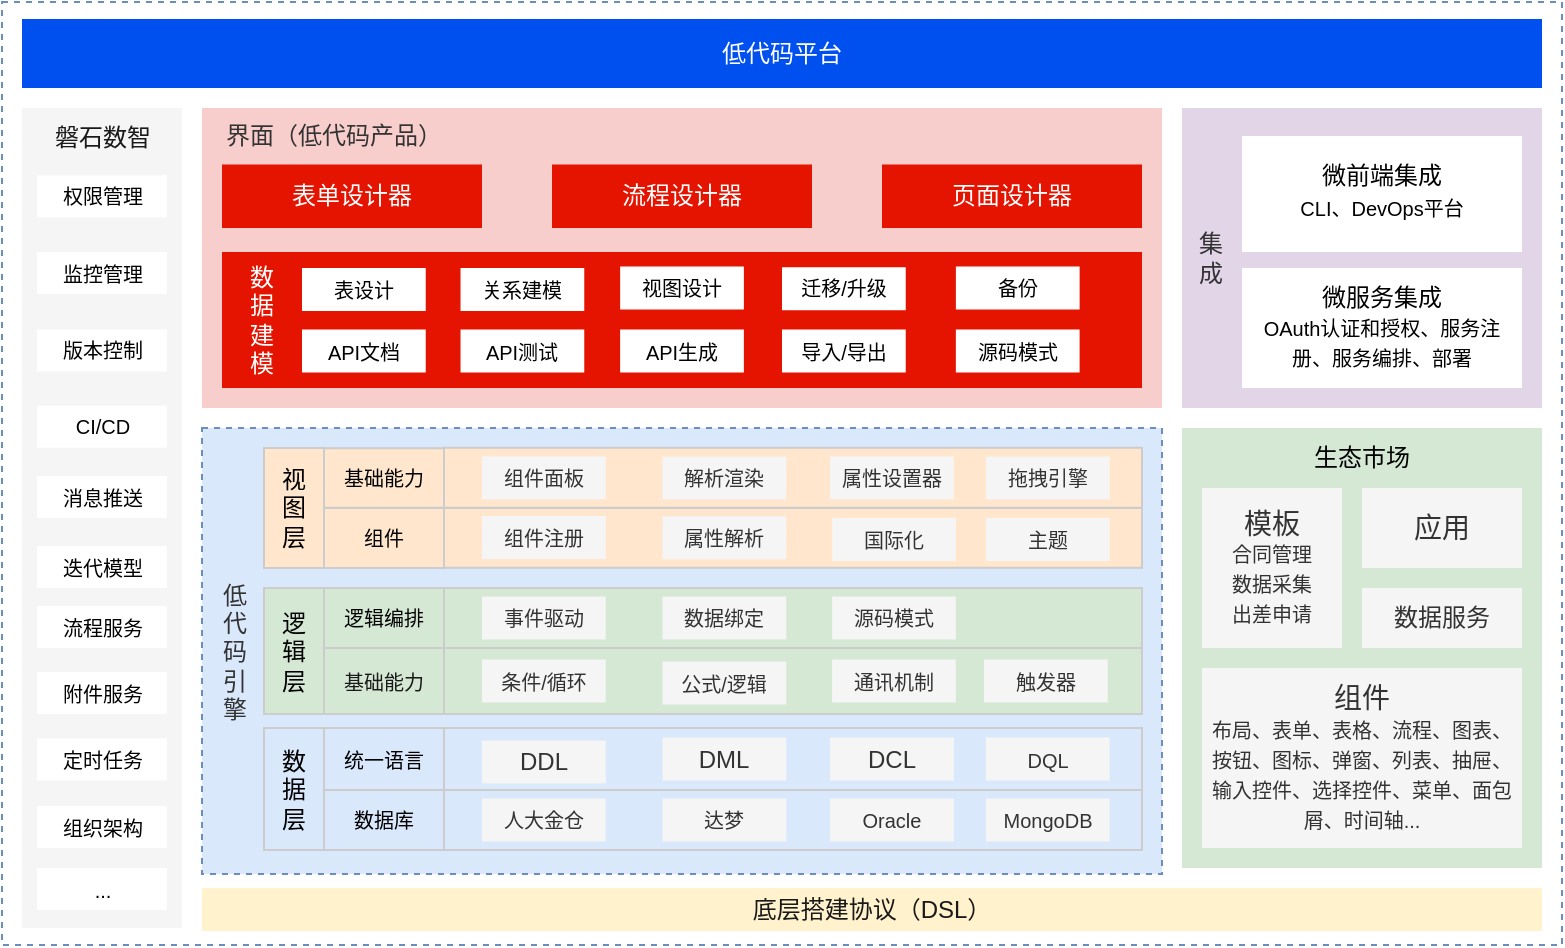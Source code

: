 <mxfile version="24.2.8" type="github">
  <diagram name="第 1 页" id="B_uo7OJ-f0cf3lO3-WNb">
    <mxGraphModel dx="989" dy="538" grid="1" gridSize="10" guides="1" tooltips="1" connect="1" arrows="1" fold="1" page="1" pageScale="1" pageWidth="827" pageHeight="1169" math="0" shadow="0">
      <root>
        <mxCell id="0" />
        <mxCell id="1" parent="0" />
        <mxCell id="cuvuWjdc5wPWUUID254h-1" value="" style="rounded=0;whiteSpace=wrap;html=1;dashed=1;fillColor=none;strokeColor=#6c8ebf;strokeWidth=1;" parent="1" vertex="1">
          <mxGeometry x="220" y="77" width="780" height="471.5" as="geometry" />
        </mxCell>
        <mxCell id="cuvuWjdc5wPWUUID254h-2" value="" style="rounded=0;whiteSpace=wrap;html=1;fillColor=#dae8fc;strokeColor=#6c8ebf;dashed=1;strokeWidth=1;" parent="1" vertex="1">
          <mxGeometry x="320" y="290" width="480" height="223" as="geometry" />
        </mxCell>
        <mxCell id="cuvuWjdc5wPWUUID254h-6" value="" style="rounded=0;whiteSpace=wrap;html=1;fillColor=#f8cecc;strokeColor=none;" parent="1" vertex="1">
          <mxGeometry x="320" y="130" width="480" height="150" as="geometry" />
        </mxCell>
        <mxCell id="cuvuWjdc5wPWUUID254h-7" value="" style="rounded=0;whiteSpace=wrap;html=1;strokeWidth=1;strokeColor=none;fillColor=#f5f5f5;fontColor=#333333;" parent="1" vertex="1">
          <mxGeometry x="230" y="130" width="80" height="410" as="geometry" />
        </mxCell>
        <mxCell id="cuvuWjdc5wPWUUID254h-8" value="低代码平台" style="rounded=0;whiteSpace=wrap;html=1;fillColor=#0050ef;fontColor=#ffffff;strokeColor=none;" parent="1" vertex="1">
          <mxGeometry x="230" y="85.5" width="760" height="34.5" as="geometry" />
        </mxCell>
        <mxCell id="cuvuWjdc5wPWUUID254h-9" value="&lt;font color=&quot;#1a1a1a&quot;&gt;底层搭建协议（DSL）&lt;/font&gt;" style="rounded=0;whiteSpace=wrap;html=1;fillColor=#fff2cc;strokeColor=none;" parent="1" vertex="1">
          <mxGeometry x="320" y="520" width="670" height="21.5" as="geometry" />
        </mxCell>
        <mxCell id="cuvuWjdc5wPWUUID254h-32" value="磐石数智" style="text;html=1;align=center;verticalAlign=middle;whiteSpace=wrap;rounded=0;fontColor=#1A1A1A;" parent="1" vertex="1">
          <mxGeometry x="237.5" y="135.75" width="65" height="18.5" as="geometry" />
        </mxCell>
        <mxCell id="cuvuWjdc5wPWUUID254h-38" value="&lt;div style=&quot;&quot;&gt;&lt;br&gt;&lt;/div&gt;" style="rounded=0;whiteSpace=wrap;html=1;align=left;strokeColor=#82b366;fillColor=#d5e8d4;dashed=1;strokeWidth=1;" parent="1" vertex="1">
          <mxGeometry x="351" y="370" width="439" height="63" as="geometry" />
        </mxCell>
        <mxCell id="cuvuWjdc5wPWUUID254h-50" value="" style="rounded=0;whiteSpace=wrap;html=1;fillColor=#d5e8d4;strokeColor=none;dashed=1;strokeWidth=2;" parent="1" vertex="1">
          <mxGeometry x="810" y="290" width="180" height="220" as="geometry" />
        </mxCell>
        <mxCell id="ZQ_SVGyBONcuIK9nk_CX-1" value="权限管理" style="rounded=0;whiteSpace=wrap;html=1;fontSize=10;strokeColor=none;" parent="1" vertex="1">
          <mxGeometry x="237.5" y="163.62" width="65" height="21" as="geometry" />
        </mxCell>
        <mxCell id="ZQ_SVGyBONcuIK9nk_CX-6" value="监控管理" style="rounded=0;whiteSpace=wrap;html=1;fontSize=10;strokeColor=none;" parent="1" vertex="1">
          <mxGeometry x="237.5" y="202" width="65" height="21" as="geometry" />
        </mxCell>
        <mxCell id="ZQ_SVGyBONcuIK9nk_CX-7" value="版本控制" style="rounded=0;whiteSpace=wrap;html=1;fontSize=10;strokeColor=none;" parent="1" vertex="1">
          <mxGeometry x="237.5" y="240.75" width="65" height="21" as="geometry" />
        </mxCell>
        <mxCell id="ZQ_SVGyBONcuIK9nk_CX-9" value="CI/CD" style="rounded=0;whiteSpace=wrap;html=1;fontSize=10;strokeColor=none;" parent="1" vertex="1">
          <mxGeometry x="237.5" y="278.88" width="65" height="21" as="geometry" />
        </mxCell>
        <mxCell id="ZQ_SVGyBONcuIK9nk_CX-10" value="消息推送" style="rounded=0;whiteSpace=wrap;html=1;fontSize=10;strokeColor=none;" parent="1" vertex="1">
          <mxGeometry x="237.5" y="314" width="65" height="21" as="geometry" />
        </mxCell>
        <mxCell id="ZQ_SVGyBONcuIK9nk_CX-11" value="流程服务" style="rounded=0;whiteSpace=wrap;html=1;fontSize=10;strokeColor=none;" parent="1" vertex="1">
          <mxGeometry x="237.5" y="379" width="65" height="21" as="geometry" />
        </mxCell>
        <mxCell id="ZQ_SVGyBONcuIK9nk_CX-12" value="定时任务" style="rounded=0;whiteSpace=wrap;html=1;fontSize=10;strokeColor=none;" parent="1" vertex="1">
          <mxGeometry x="237.5" y="445.25" width="65" height="21" as="geometry" />
        </mxCell>
        <mxCell id="ZQ_SVGyBONcuIK9nk_CX-14" value="组织架构" style="rounded=0;whiteSpace=wrap;html=1;fontSize=10;strokeColor=none;" parent="1" vertex="1">
          <mxGeometry x="237.5" y="479" width="65" height="21" as="geometry" />
        </mxCell>
        <mxCell id="ZQ_SVGyBONcuIK9nk_CX-15" value="..." style="rounded=0;whiteSpace=wrap;html=1;fontSize=10;strokeColor=none;" parent="1" vertex="1">
          <mxGeometry x="237.5" y="510" width="65" height="21" as="geometry" />
        </mxCell>
        <mxCell id="ZQ_SVGyBONcuIK9nk_CX-17" value="数&lt;div style=&quot;font-size: 12px;&quot;&gt;据&lt;/div&gt;&lt;div style=&quot;font-size: 12px;&quot;&gt;层&lt;/div&gt;" style="text;html=1;align=center;verticalAlign=middle;whiteSpace=wrap;rounded=0;fillColor=#dae8fc;strokeColor=#CCCCCC;fontSize=12;" parent="1" vertex="1">
          <mxGeometry x="351" y="440" width="30" height="61" as="geometry" />
        </mxCell>
        <mxCell id="JNAHnoYDXPsIVU7c80RC-6" value="" style="rounded=0;whiteSpace=wrap;html=1;fillColor=#dae8fc;strokeColor=#CCCCCC;" parent="1" vertex="1">
          <mxGeometry x="441" y="440" width="349" height="31" as="geometry" />
        </mxCell>
        <mxCell id="JNAHnoYDXPsIVU7c80RC-7" value="数据库" style="rounded=0;whiteSpace=wrap;html=1;fillColor=#dae8fc;strokeColor=#CCCCCC;fontSize=10;" parent="1" vertex="1">
          <mxGeometry x="381" y="471" width="60" height="30" as="geometry" />
        </mxCell>
        <mxCell id="JNAHnoYDXPsIVU7c80RC-9" value="" style="rounded=0;whiteSpace=wrap;html=1;fillColor=#dae8fc;strokeColor=#CCCCCC;" parent="1" vertex="1">
          <mxGeometry x="441" y="471" width="349" height="30" as="geometry" />
        </mxCell>
        <mxCell id="JNAHnoYDXPsIVU7c80RC-10" value="统一语言" style="rounded=0;whiteSpace=wrap;html=1;fillColor=#dae8fc;strokeColor=#CCCCCC;fontSize=10;" parent="1" vertex="1">
          <mxGeometry x="381" y="440" width="60" height="31" as="geometry" />
        </mxCell>
        <mxCell id="JNAHnoYDXPsIVU7c80RC-13" value="人大金仓" style="rounded=0;whiteSpace=wrap;html=1;fillColor=#f5f5f5;fontColor=#333333;strokeColor=none;fontSize=10;" parent="1" vertex="1">
          <mxGeometry x="460" y="475.25" width="61.87" height="21.5" as="geometry" />
        </mxCell>
        <mxCell id="JNAHnoYDXPsIVU7c80RC-14" value="达梦" style="rounded=0;whiteSpace=wrap;html=1;fillColor=#f5f5f5;fontColor=#333333;strokeColor=none;fontSize=10;" parent="1" vertex="1">
          <mxGeometry x="550.26" y="475.25" width="61.87" height="21.5" as="geometry" />
        </mxCell>
        <mxCell id="JNAHnoYDXPsIVU7c80RC-16" value="Oracle" style="rounded=0;whiteSpace=wrap;html=1;fillColor=#f5f5f5;fontColor=#333333;strokeColor=none;fontSize=10;" parent="1" vertex="1">
          <mxGeometry x="634.06" y="475.25" width="61.87" height="21.5" as="geometry" />
        </mxCell>
        <mxCell id="JNAHnoYDXPsIVU7c80RC-17" value="MongoDB" style="rounded=0;whiteSpace=wrap;html=1;fillColor=#f5f5f5;fontColor=#333333;strokeColor=none;fontSize=10;" parent="1" vertex="1">
          <mxGeometry x="711.94" y="475.25" width="61.87" height="21.5" as="geometry" />
        </mxCell>
        <mxCell id="JNAHnoYDXPsIVU7c80RC-18" value="DDL" style="rounded=0;whiteSpace=wrap;html=1;fillColor=#f5f5f5;fontColor=#333333;strokeColor=none;" parent="1" vertex="1">
          <mxGeometry x="460" y="446.25" width="61.87" height="21.5" as="geometry" />
        </mxCell>
        <mxCell id="JNAHnoYDXPsIVU7c80RC-19" value="DML" style="rounded=0;whiteSpace=wrap;html=1;fillColor=#f5f5f5;fontColor=#333333;strokeColor=none;" parent="1" vertex="1">
          <mxGeometry x="550.26" y="444.75" width="61.87" height="21.5" as="geometry" />
        </mxCell>
        <mxCell id="JNAHnoYDXPsIVU7c80RC-20" value="DCL" style="rounded=0;whiteSpace=wrap;html=1;fillColor=#f5f5f5;fontColor=#333333;strokeColor=none;" parent="1" vertex="1">
          <mxGeometry x="634.06" y="444.75" width="61.87" height="21.5" as="geometry" />
        </mxCell>
        <mxCell id="JNAHnoYDXPsIVU7c80RC-21" value="DQL" style="rounded=0;whiteSpace=wrap;html=1;fillColor=#f5f5f5;fontColor=#333333;strokeColor=none;fontSize=10;" parent="1" vertex="1">
          <mxGeometry x="711.94" y="444.75" width="61.87" height="21.5" as="geometry" />
        </mxCell>
        <mxCell id="JNAHnoYDXPsIVU7c80RC-31" value="逻&lt;div style=&quot;font-size: 12px;&quot;&gt;辑&lt;/div&gt;&lt;div style=&quot;font-size: 12px;&quot;&gt;层&lt;/div&gt;" style="text;html=1;align=center;verticalAlign=middle;whiteSpace=wrap;rounded=0;fillColor=none;strokeColor=#CCCCCC;fontSize=12;" parent="1" vertex="1">
          <mxGeometry x="351" y="370" width="30" height="63" as="geometry" />
        </mxCell>
        <mxCell id="JNAHnoYDXPsIVU7c80RC-32" value="" style="rounded=0;whiteSpace=wrap;html=1;fillColor=#d5e8d4;strokeColor=#CCCCCC;" parent="1" vertex="1">
          <mxGeometry x="441" y="370" width="349" height="30" as="geometry" />
        </mxCell>
        <mxCell id="JNAHnoYDXPsIVU7c80RC-33" value="" style="rounded=0;whiteSpace=wrap;html=1;fillColor=#d5e8d4;strokeColor=#CCCCCC;" parent="1" vertex="1">
          <mxGeometry x="441" y="400" width="349" height="33" as="geometry" />
        </mxCell>
        <mxCell id="JNAHnoYDXPsIVU7c80RC-34" value="&lt;font color=&quot;#1a1a1a&quot; style=&quot;font-size: 10px;&quot;&gt;基础能力&lt;/font&gt;" style="rounded=0;whiteSpace=wrap;html=1;fillColor=#d5e8d4;strokeColor=#CCCCCC;fontColor=#E6E6E6;fontSize=10;" parent="1" vertex="1">
          <mxGeometry x="381" y="400" width="60" height="33" as="geometry" />
        </mxCell>
        <mxCell id="JNAHnoYDXPsIVU7c80RC-35" value="逻辑编排" style="rounded=0;whiteSpace=wrap;html=1;fillColor=#d5e8d4;strokeColor=#CCCCCC;fontSize=10;" parent="1" vertex="1">
          <mxGeometry x="381" y="370" width="60" height="30" as="geometry" />
        </mxCell>
        <mxCell id="JNAHnoYDXPsIVU7c80RC-37" value="条件/循环" style="rounded=0;whiteSpace=wrap;html=1;fillColor=#f5f5f5;fontColor=#333333;strokeColor=none;fontSize=10;" parent="1" vertex="1">
          <mxGeometry x="460.0" y="405.75" width="61.87" height="21.5" as="geometry" />
        </mxCell>
        <mxCell id="JNAHnoYDXPsIVU7c80RC-38" value="公式/逻辑" style="rounded=0;whiteSpace=wrap;html=1;fillColor=#f5f5f5;fontColor=#333333;strokeColor=none;fontSize=10;" parent="1" vertex="1">
          <mxGeometry x="550.26" y="406.75" width="61.87" height="21.5" as="geometry" />
        </mxCell>
        <mxCell id="JNAHnoYDXPsIVU7c80RC-40" value="触发器" style="rounded=0;whiteSpace=wrap;html=1;fillColor=#f5f5f5;fontColor=#333333;strokeColor=none;fontSize=10;" parent="1" vertex="1">
          <mxGeometry x="711" y="405.75" width="61.87" height="21.5" as="geometry" />
        </mxCell>
        <mxCell id="JNAHnoYDXPsIVU7c80RC-41" value="通讯机制" style="rounded=0;whiteSpace=wrap;html=1;fillColor=#f5f5f5;fontColor=#333333;strokeColor=none;fontSize=10;" parent="1" vertex="1">
          <mxGeometry x="635.06" y="405.75" width="61.87" height="21.5" as="geometry" />
        </mxCell>
        <mxCell id="JNAHnoYDXPsIVU7c80RC-42" value="事件驱动" style="rounded=0;whiteSpace=wrap;html=1;fillColor=#f5f5f5;fontColor=#333333;strokeColor=none;fontSize=10;" parent="1" vertex="1">
          <mxGeometry x="460" y="374.25" width="61.87" height="21.5" as="geometry" />
        </mxCell>
        <mxCell id="JNAHnoYDXPsIVU7c80RC-43" value="数据绑定" style="rounded=0;whiteSpace=wrap;html=1;fillColor=#f5f5f5;fontColor=#333333;strokeColor=none;fontSize=10;" parent="1" vertex="1">
          <mxGeometry x="550.26" y="374.25" width="61.87" height="21.5" as="geometry" />
        </mxCell>
        <mxCell id="JNAHnoYDXPsIVU7c80RC-44" value="源码模式" style="rounded=0;whiteSpace=wrap;html=1;fillColor=#f5f5f5;fontColor=#333333;strokeColor=none;fontSize=10;" parent="1" vertex="1">
          <mxGeometry x="635.07" y="374.25" width="61.87" height="21.5" as="geometry" />
        </mxCell>
        <mxCell id="JNAHnoYDXPsIVU7c80RC-57" value="视&lt;div style=&quot;font-size: 12px;&quot;&gt;图&lt;/div&gt;&lt;div style=&quot;font-size: 12px;&quot;&gt;层&lt;/div&gt;" style="text;html=1;align=center;verticalAlign=middle;whiteSpace=wrap;rounded=0;fillColor=#ffe6cc;strokeColor=#CCCCCC;fontSize=12;" parent="1" vertex="1">
          <mxGeometry x="351" y="300" width="30" height="60" as="geometry" />
        </mxCell>
        <mxCell id="JNAHnoYDXPsIVU7c80RC-64" value="组件" style="rounded=0;whiteSpace=wrap;html=1;fillColor=#ffe6cc;strokeColor=#CCCCCC;fontSize=10;" parent="1" vertex="1">
          <mxGeometry x="381" y="330" width="60" height="30" as="geometry" />
        </mxCell>
        <mxCell id="JNAHnoYDXPsIVU7c80RC-65" value="基础能力" style="rounded=0;whiteSpace=wrap;html=1;fillColor=#ffe6cc;strokeColor=#CCCCCC;fontSize=10;" parent="1" vertex="1">
          <mxGeometry x="381" y="300.13" width="60" height="29.75" as="geometry" />
        </mxCell>
        <mxCell id="JNAHnoYDXPsIVU7c80RC-69" value="" style="rounded=0;whiteSpace=wrap;html=1;fillColor=#ffe6cc;strokeColor=#CCCCCC;" parent="1" vertex="1">
          <mxGeometry x="441" y="329.88" width="349" height="30" as="geometry" />
        </mxCell>
        <mxCell id="JNAHnoYDXPsIVU7c80RC-70" value="" style="rounded=0;whiteSpace=wrap;html=1;fillColor=#ffe6cc;strokeColor=#CCCCCC;" parent="1" vertex="1">
          <mxGeometry x="441" y="299.88" width="349" height="30" as="geometry" />
        </mxCell>
        <mxCell id="JNAHnoYDXPsIVU7c80RC-73" value="组件注册" style="rounded=0;whiteSpace=wrap;html=1;fillColor=#f5f5f5;strokeColor=none;fontColor=#333333;fontSize=10;" parent="1" vertex="1">
          <mxGeometry x="460" y="334" width="61.87" height="21.5" as="geometry" />
        </mxCell>
        <mxCell id="JNAHnoYDXPsIVU7c80RC-74" value="属性解析" style="rounded=0;whiteSpace=wrap;html=1;fillColor=#f5f5f5;strokeColor=none;fontColor=#333333;fontSize=10;" parent="1" vertex="1">
          <mxGeometry x="550.26" y="334.13" width="61.87" height="21.5" as="geometry" />
        </mxCell>
        <mxCell id="JNAHnoYDXPsIVU7c80RC-75" value="国际化" style="rounded=0;whiteSpace=wrap;html=1;fillColor=#f5f5f5;strokeColor=none;fontColor=#333333;fontSize=10;" parent="1" vertex="1">
          <mxGeometry x="635.07" y="335" width="61.87" height="21.5" as="geometry" />
        </mxCell>
        <mxCell id="JNAHnoYDXPsIVU7c80RC-76" value="主题" style="rounded=0;whiteSpace=wrap;html=1;fillColor=#f5f5f5;strokeColor=none;fontColor=#333333;fontSize=10;" parent="1" vertex="1">
          <mxGeometry x="711.94" y="335" width="61.87" height="21.5" as="geometry" />
        </mxCell>
        <mxCell id="JNAHnoYDXPsIVU7c80RC-77" value="&lt;font style=&quot;font-size: 10px;&quot;&gt;组件面板&lt;/font&gt;" style="rounded=0;whiteSpace=wrap;html=1;fillColor=#f5f5f5;strokeColor=none;fontColor=#333333;fontSize=10;" parent="1" vertex="1">
          <mxGeometry x="460" y="304.13" width="61.87" height="21.5" as="geometry" />
        </mxCell>
        <mxCell id="JNAHnoYDXPsIVU7c80RC-79" value="解析渲染" style="rounded=0;whiteSpace=wrap;html=1;fillColor=#f5f5f5;strokeColor=none;fontColor=#333333;fontSize=10;" parent="1" vertex="1">
          <mxGeometry x="550.26" y="304.25" width="61.87" height="21.5" as="geometry" />
        </mxCell>
        <mxCell id="JNAHnoYDXPsIVU7c80RC-80" value="属性设置器" style="rounded=0;whiteSpace=wrap;html=1;fillColor=#f5f5f5;strokeColor=none;fontColor=#333333;fontSize=10;" parent="1" vertex="1">
          <mxGeometry x="634.06" y="304.13" width="61.87" height="21.5" as="geometry" />
        </mxCell>
        <mxCell id="JNAHnoYDXPsIVU7c80RC-81" value="拖拽引擎" style="rounded=0;whiteSpace=wrap;html=1;fillColor=#f5f5f5;strokeColor=none;fontColor=#333333;fontSize=10;" parent="1" vertex="1">
          <mxGeometry x="711.94" y="304.25" width="61.87" height="21.5" as="geometry" />
        </mxCell>
        <mxCell id="SCyYYgnEw_wOkVyOZmGx-7" value="&lt;font style=&quot;font-size: 14px;&quot;&gt;模板&lt;/font&gt;&lt;div style=&quot;line-height: 150%;&quot;&gt;合同管理&lt;/div&gt;&lt;div style=&quot;line-height: 150%;&quot;&gt;数据采集&lt;/div&gt;&lt;div style=&quot;line-height: 150%;&quot;&gt;出差申请&lt;/div&gt;" style="rounded=0;whiteSpace=wrap;html=1;strokeColor=none;fillColor=#f5f5f5;fontColor=#333333;fontSize=10;" parent="1" vertex="1">
          <mxGeometry x="820" y="320" width="70" height="80" as="geometry" />
        </mxCell>
        <mxCell id="SCyYYgnEw_wOkVyOZmGx-8" value="&lt;font style=&quot;font-size: 14px;&quot;&gt;组件&lt;/font&gt;&lt;div style=&quot;line-height: 150%;&quot;&gt;&lt;div style=&quot;line-height: 150%;&quot;&gt;布局、表单、表格、流程、图表、按钮、图标、弹窗、列表、抽屉、输入控件、选择控件、菜单、面包屑、时间轴...&lt;/div&gt;&lt;/div&gt;" style="rounded=0;whiteSpace=wrap;html=1;strokeColor=none;fillColor=#f5f5f5;fontColor=#333333;fontSize=10;" parent="1" vertex="1">
          <mxGeometry x="820" y="410" width="160" height="90" as="geometry" />
        </mxCell>
        <mxCell id="ScNgmdraNkUbZeML3dhD-3" value="&lt;font color=&quot;#333333&quot;&gt;低&lt;/font&gt;&lt;div&gt;&lt;font color=&quot;#333333&quot;&gt;代&lt;/font&gt;&lt;/div&gt;&lt;div&gt;&lt;font color=&quot;#333333&quot;&gt;码&lt;/font&gt;&lt;/div&gt;&lt;div&gt;&lt;font color=&quot;#333333&quot;&gt;引&lt;/font&gt;&lt;/div&gt;&lt;div&gt;&lt;font color=&quot;#333333&quot;&gt;擎&lt;/font&gt;&lt;/div&gt;" style="text;html=1;align=center;verticalAlign=middle;whiteSpace=wrap;rounded=0;" parent="1" vertex="1">
          <mxGeometry x="322" y="356.75" width="29" height="89.5" as="geometry" />
        </mxCell>
        <mxCell id="ScNgmdraNkUbZeML3dhD-4" value="生态市场" style="text;html=1;align=center;verticalAlign=middle;whiteSpace=wrap;rounded=0;" parent="1" vertex="1">
          <mxGeometry x="810" y="290" width="180" height="30" as="geometry" />
        </mxCell>
        <mxCell id="ScNgmdraNkUbZeML3dhD-6" value="&lt;span style=&quot;font-size: 14px;&quot;&gt;应用&lt;/span&gt;" style="rounded=0;whiteSpace=wrap;html=1;strokeColor=none;fillColor=#f5f5f5;fontColor=#333333;fontSize=10;" parent="1" vertex="1">
          <mxGeometry x="900" y="320" width="80" height="40" as="geometry" />
        </mxCell>
        <mxCell id="ScNgmdraNkUbZeML3dhD-7" value="&lt;font style=&quot;font-size: 12px;&quot;&gt;数据服务&lt;/font&gt;" style="rounded=0;whiteSpace=wrap;html=1;strokeColor=none;fillColor=#f5f5f5;fontColor=#333333;fontSize=10;" parent="1" vertex="1">
          <mxGeometry x="900" y="370" width="80" height="30" as="geometry" />
        </mxCell>
        <mxCell id="ScNgmdraNkUbZeML3dhD-14" value="&lt;font color=&quot;#333333&quot; style=&quot;font-size: 12px;&quot;&gt;界面（低代码产品）&lt;/font&gt;" style="text;html=1;align=center;verticalAlign=middle;whiteSpace=wrap;rounded=0;" parent="1" vertex="1">
          <mxGeometry x="331" y="130" width="110" height="28.25" as="geometry" />
        </mxCell>
        <mxCell id="ScNgmdraNkUbZeML3dhD-16" value="表单设计器" style="rounded=0;whiteSpace=wrap;html=1;fillColor=#e51400;fontColor=#ffffff;strokeColor=none;" parent="1" vertex="1">
          <mxGeometry x="330" y="158.25" width="130" height="31.75" as="geometry" />
        </mxCell>
        <mxCell id="ScNgmdraNkUbZeML3dhD-18" value="流程设计器" style="rounded=0;whiteSpace=wrap;html=1;fillColor=#e51400;fontColor=#ffffff;strokeColor=none;" parent="1" vertex="1">
          <mxGeometry x="495" y="158.25" width="130" height="31.75" as="geometry" />
        </mxCell>
        <mxCell id="ScNgmdraNkUbZeML3dhD-19" value="页面设计器" style="rounded=0;whiteSpace=wrap;html=1;fillColor=#e51400;fontColor=#ffffff;strokeColor=none;" parent="1" vertex="1">
          <mxGeometry x="660" y="158.25" width="130" height="31.75" as="geometry" />
        </mxCell>
        <mxCell id="ScNgmdraNkUbZeML3dhD-20" value="" style="rounded=0;whiteSpace=wrap;html=1;fillColor=#e51400;strokeColor=none;fontColor=#ffffff;" parent="1" vertex="1">
          <mxGeometry x="330" y="202" width="460" height="68" as="geometry" />
        </mxCell>
        <mxCell id="ScNgmdraNkUbZeML3dhD-22" value="&lt;font color=&quot;#ffffff&quot;&gt;数&lt;/font&gt;&lt;div&gt;&lt;font color=&quot;#ffffff&quot;&gt;据&lt;/font&gt;&lt;/div&gt;&lt;div&gt;&lt;font color=&quot;#ffffff&quot;&gt;建&lt;/font&gt;&lt;/div&gt;&lt;div&gt;&lt;font color=&quot;#ffffff&quot;&gt;模&lt;/font&gt;&lt;/div&gt;" style="text;html=1;align=center;verticalAlign=middle;whiteSpace=wrap;rounded=0;" parent="1" vertex="1">
          <mxGeometry x="330" y="202" width="40" height="67" as="geometry" />
        </mxCell>
        <mxCell id="JNAHnoYDXPsIVU7c80RC-24" value="导入/导出" style="rounded=0;whiteSpace=wrap;html=1;fontSize=10;strokeColor=none;" parent="1" vertex="1">
          <mxGeometry x="610.0" y="240.75" width="61.87" height="21.5" as="geometry" />
        </mxCell>
        <mxCell id="JNAHnoYDXPsIVU7c80RC-25" value="迁移/升级" style="rounded=0;whiteSpace=wrap;html=1;fontSize=10;strokeColor=none;" parent="1" vertex="1">
          <mxGeometry x="610" y="209.62" width="61.87" height="21.5" as="geometry" />
        </mxCell>
        <mxCell id="JNAHnoYDXPsIVU7c80RC-26" value="备份" style="rounded=0;whiteSpace=wrap;html=1;fontSize=10;strokeColor=none;" parent="1" vertex="1">
          <mxGeometry x="696.94" y="209.25" width="61.87" height="21.5" as="geometry" />
        </mxCell>
        <mxCell id="JNAHnoYDXPsIVU7c80RC-28" value="API生成" style="rounded=0;whiteSpace=wrap;html=1;fontSize=10;strokeColor=none;" parent="1" vertex="1">
          <mxGeometry x="529.06" y="240.75" width="61.87" height="21.5" as="geometry" />
        </mxCell>
        <mxCell id="JNAHnoYDXPsIVU7c80RC-29" value="API测试" style="rounded=0;whiteSpace=wrap;html=1;fontSize=10;strokeColor=none;" parent="1" vertex="1">
          <mxGeometry x="449.26" y="240.75" width="61.87" height="21.5" as="geometry" />
        </mxCell>
        <mxCell id="JNAHnoYDXPsIVU7c80RC-30" value="API文档" style="rounded=0;whiteSpace=wrap;html=1;fontSize=10;strokeColor=none;" parent="1" vertex="1">
          <mxGeometry x="370.0" y="240.75" width="61.87" height="21.5" as="geometry" />
        </mxCell>
        <mxCell id="ScNgmdraNkUbZeML3dhD-24" value="视图设计" style="rounded=0;whiteSpace=wrap;html=1;fontSize=10;strokeColor=none;" parent="1" vertex="1">
          <mxGeometry x="529.07" y="209.25" width="61.87" height="21.5" as="geometry" />
        </mxCell>
        <mxCell id="ScNgmdraNkUbZeML3dhD-25" value="源码模式" style="rounded=0;whiteSpace=wrap;html=1;fontSize=10;strokeColor=none;" parent="1" vertex="1">
          <mxGeometry x="696.93" y="240.75" width="61.87" height="21.5" as="geometry" />
        </mxCell>
        <mxCell id="ScNgmdraNkUbZeML3dhD-26" value="表设计" style="rounded=0;whiteSpace=wrap;html=1;fontSize=10;strokeColor=none;" parent="1" vertex="1">
          <mxGeometry x="370.0" y="210" width="61.87" height="21.5" as="geometry" />
        </mxCell>
        <mxCell id="ScNgmdraNkUbZeML3dhD-27" value="关系建模" style="rounded=0;whiteSpace=wrap;html=1;fontSize=10;strokeColor=none;" parent="1" vertex="1">
          <mxGeometry x="449.26" y="210" width="61.87" height="21.5" as="geometry" />
        </mxCell>
        <mxCell id="ScNgmdraNkUbZeML3dhD-32" value="迭代模型" style="rounded=0;whiteSpace=wrap;html=1;fontSize=10;strokeColor=none;" parent="1" vertex="1">
          <mxGeometry x="237.5" y="349" width="65" height="21" as="geometry" />
        </mxCell>
        <mxCell id="ScNgmdraNkUbZeML3dhD-33" value="附件服务" style="rounded=0;whiteSpace=wrap;html=1;fontSize=10;strokeColor=none;" parent="1" vertex="1">
          <mxGeometry x="237.5" y="412" width="65" height="21" as="geometry" />
        </mxCell>
        <mxCell id="ScNgmdraNkUbZeML3dhD-35" value="" style="rounded=0;whiteSpace=wrap;html=1;fillColor=#e1d5e7;strokeColor=none;" parent="1" vertex="1">
          <mxGeometry x="810" y="130" width="180" height="150" as="geometry" />
        </mxCell>
        <mxCell id="ScNgmdraNkUbZeML3dhD-36" value="&lt;font color=&quot;#333333&quot;&gt;集&lt;/font&gt;&lt;div&gt;&lt;font color=&quot;#333333&quot;&gt;成&lt;/font&gt;&lt;/div&gt;" style="text;html=1;align=center;verticalAlign=middle;whiteSpace=wrap;rounded=0;" parent="1" vertex="1">
          <mxGeometry x="810" y="160.25" width="29" height="89.5" as="geometry" />
        </mxCell>
        <mxCell id="ScNgmdraNkUbZeML3dhD-37" value="微前端集成&lt;div style=&quot;line-height: 150%;&quot;&gt;&lt;font style=&quot;font-size: 10px;&quot;&gt;CLI、DevOps平台&lt;/font&gt;&lt;/div&gt;" style="rounded=0;whiteSpace=wrap;html=1;strokeColor=none;" parent="1" vertex="1">
          <mxGeometry x="840" y="144" width="140" height="58" as="geometry" />
        </mxCell>
        <mxCell id="ScNgmdraNkUbZeML3dhD-38" value="微服务集&lt;font face=&quot;Helvetica&quot;&gt;成&lt;/font&gt;&lt;div style=&quot;line-height: 150%; font-size: 10px;&quot;&gt;&lt;font style=&quot;font-size: 10px;&quot; face=&quot;Helvetica&quot;&gt;&lt;span style=&quot;background: white;&quot; lang=&quot;EN-US&quot;&gt;OAuth&lt;/span&gt;&lt;span style=&quot;background: white;&quot;&gt;认证和授权、服务注册、服务编排、部署&lt;/span&gt;&lt;/font&gt;&lt;br&gt;&lt;/div&gt;" style="rounded=0;whiteSpace=wrap;html=1;strokeColor=none;" parent="1" vertex="1">
          <mxGeometry x="840" y="210" width="140" height="60" as="geometry" />
        </mxCell>
      </root>
    </mxGraphModel>
  </diagram>
</mxfile>
